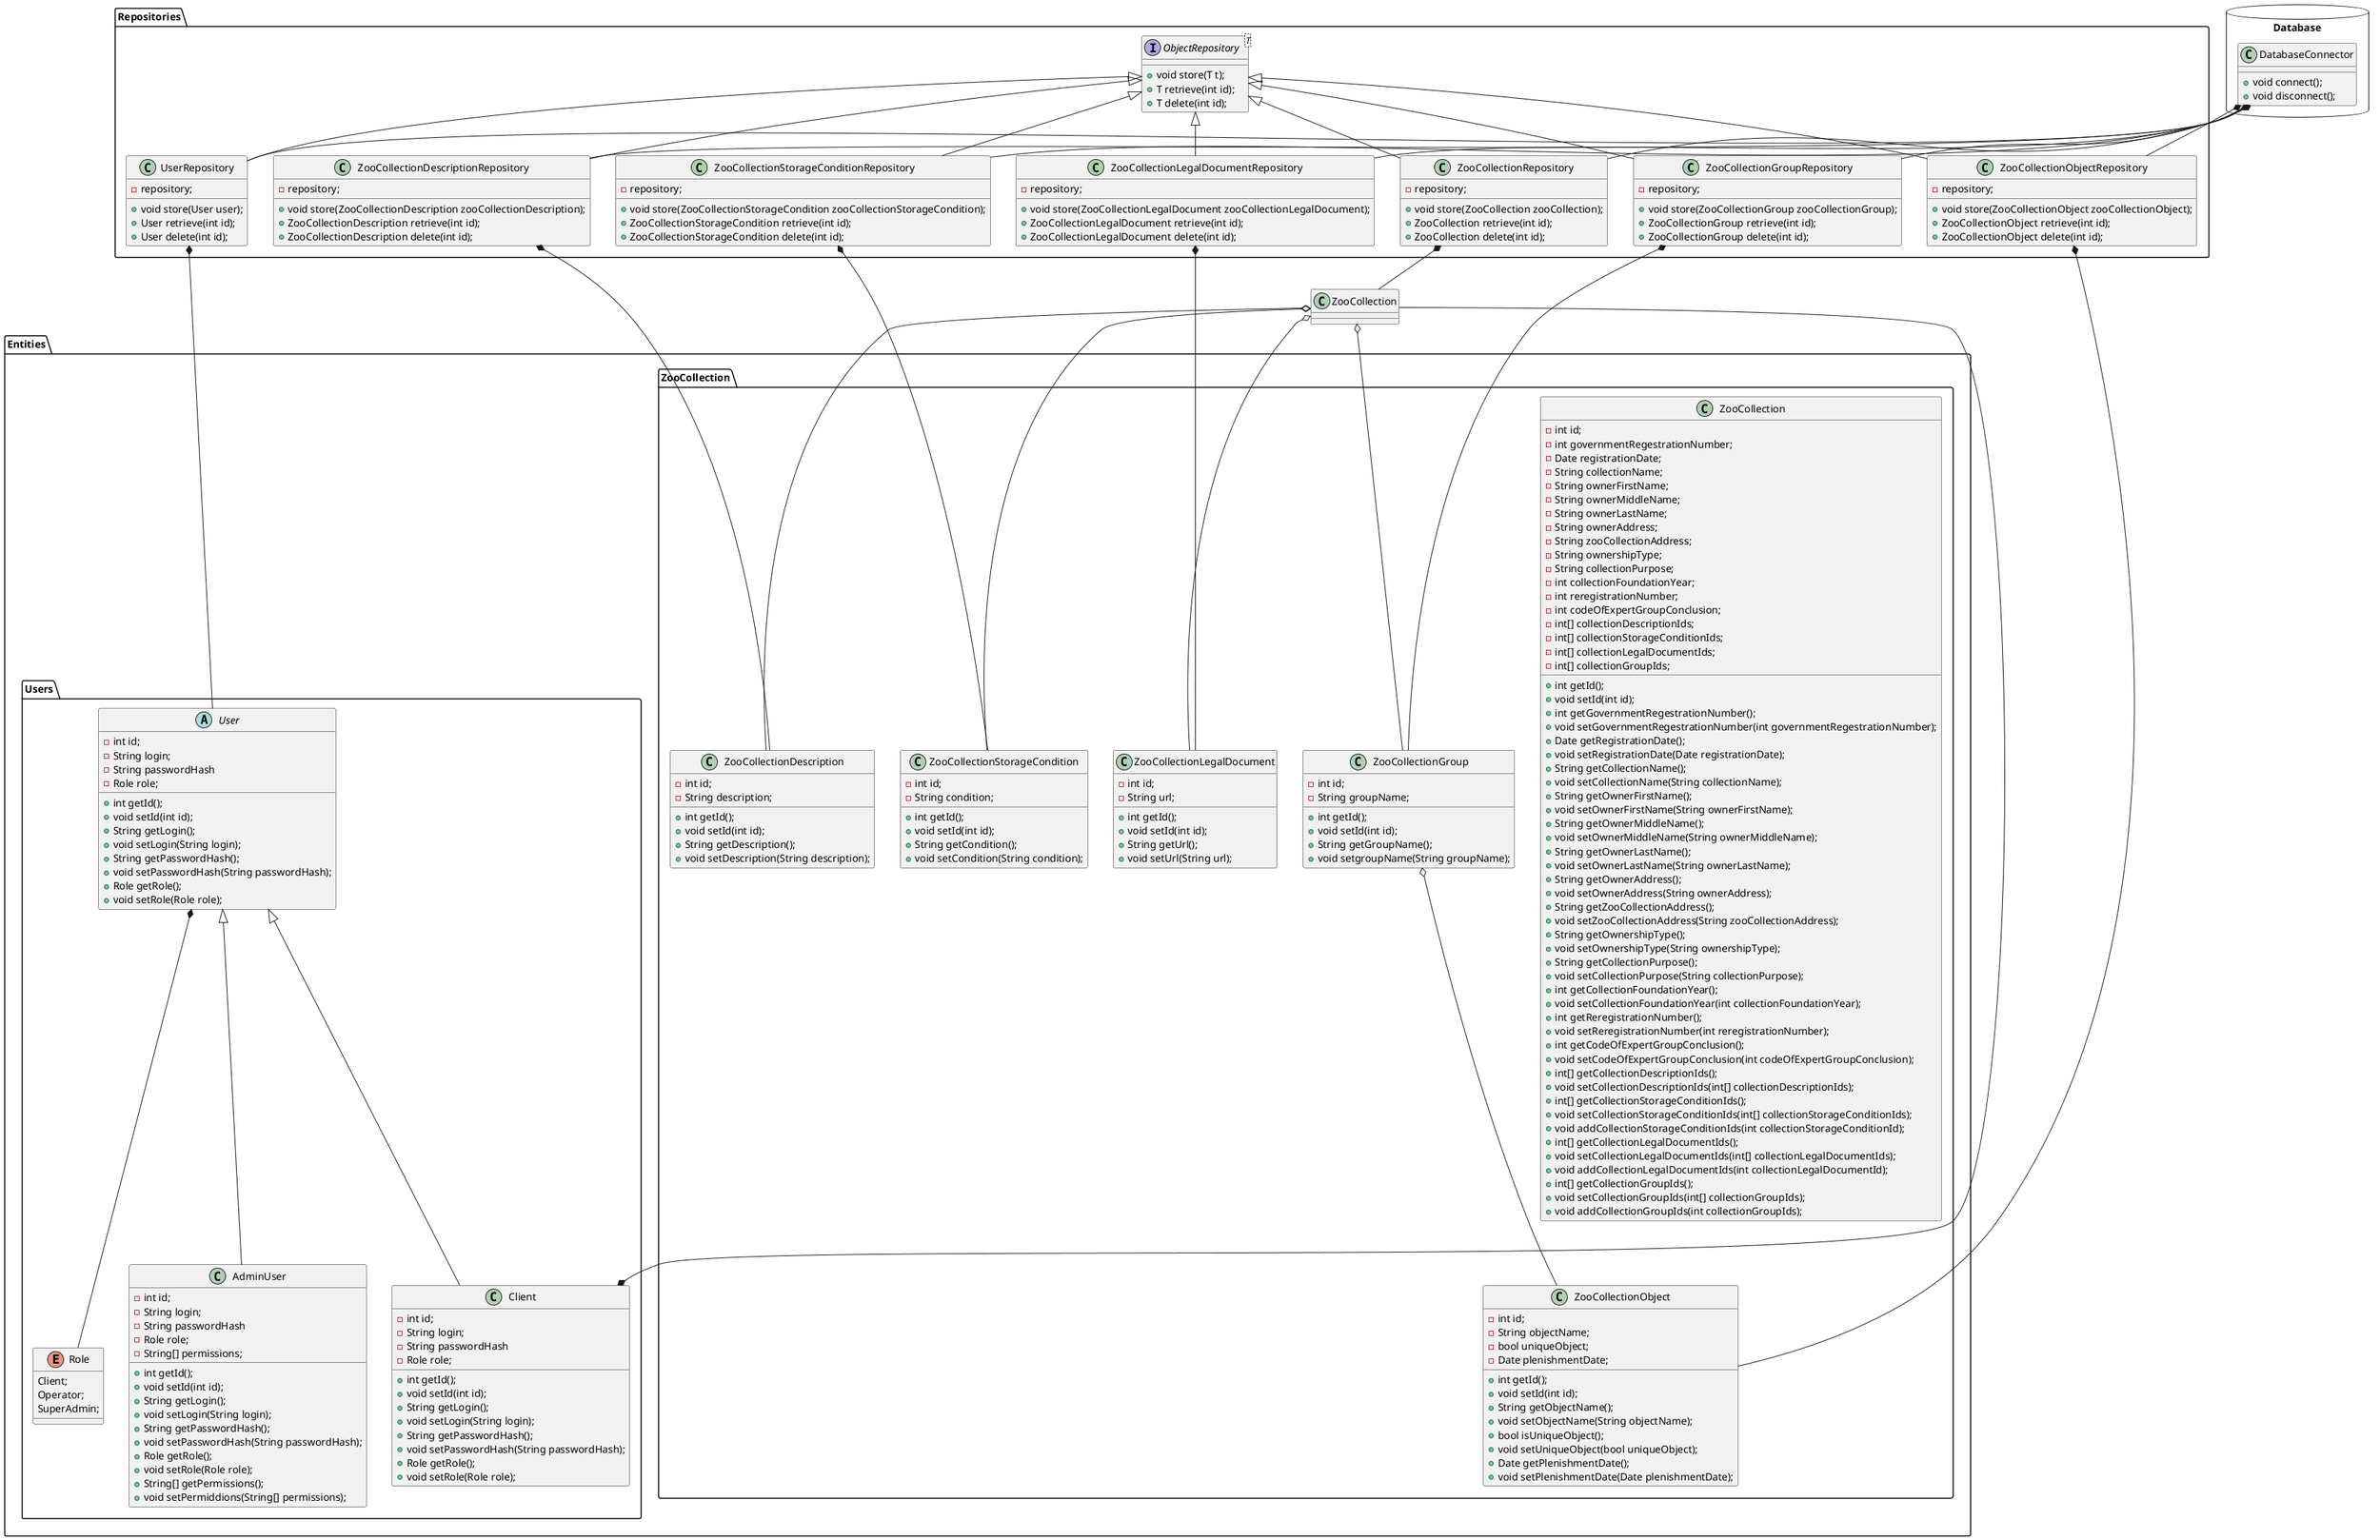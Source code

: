 @startuml
package Database <<Database>> {
	class DatabaseConnector {
    	+void connect();
        +void disconnect();
    }
}


package Entities {
	package ZooCollection {
        class ZooCollection {
        	-int id;
            -int governmentRegestrationNumber;
            -Date registrationDate;
            -String collectionName;
            -String ownerFirstName;
            -String ownerMiddleName;
            -String ownerLastName;
            -String ownerAddress;
            -String zooCollectionAddress;
            -String ownershipType;
            -String collectionPurpose;
            -int collectionFoundationYear;
            -int reregistrationNumber;
            -int codeOfExpertGroupConclusion;
            -int[] collectionDescriptionIds;
            -int[] collectionStorageConditionIds;
            -int[] collectionLegalDocumentIds;
            -int[] collectionGroupIds;
            
            +int getId();
            +void setId(int id);
            +int getGovernmentRegestrationNumber();
            +void setGovernmentRegestrationNumber(int governmentRegestrationNumber);
            +Date getRegistrationDate();
            +void setRegistrationDate(Date registrationDate);
            +String getCollectionName();
            +void setCollectionName(String collectionName);
            +String getOwnerFirstName();
            +void setOwnerFirstName(String ownerFirstName);
            +String getOwnerMiddleName();
            +void setOwnerMiddleName(String ownerMiddleName);
            +String getOwnerLastName();
            +void setOwnerLastName(String ownerLastName);
            +String getOwnerAddress();
            +void setOwnerAddress(String ownerAddress);
            +String getZooCollectionAddress();
            +void setZooCollectionAddress(String zooCollectionAddress);
            +String getOwnershipType();
            +void setOwnershipType(String ownershipType);
            +String getCollectionPurpose();
            +void setCollectionPurpose(String collectionPurpose);
            +int getCollectionFoundationYear();
            +void setCollectionFoundationYear(int collectionFoundationYear);
            +int getReregistrationNumber();
            +void setReregistrationNumber(int reregistrationNumber);
            +int getCodeOfExpertGroupConclusion();
            +void setCodeOfExpertGroupConclusion(int codeOfExpertGroupConclusion);
            +int[] getCollectionDescriptionIds();
            +void setCollectionDescriptionIds(int[] collectionDescriptionIds);
            +int[] getCollectionStorageConditionIds();
            +void setCollectionStorageConditionIds(int[] collectionStorageConditionIds);
            +void addCollectionStorageConditionIds(int collectionStorageConditionId);
            +int[] getCollectionLegalDocumentIds();
            +void setCollectionLegalDocumentIds(int[] collectionLegalDocumentIds);
            +void addCollectionLegalDocumentIds(int collectionLegalDocumentId);
            +int[] getCollectionGroupIds();
            +void setCollectionGroupIds(int[] collectionGroupIds);
            +void addCollectionGroupIds(int collectionGroupIds);
        }
        class ZooCollectionDescription {
        	-int id;
            -String description;
            +int getId();
            +void setId(int id);
            +String getDescription();
            +void setDescription(String description);
        }
        class ZooCollectionStorageCondition {
        	-int id;
            -String condition;
            +int getId();
            +void setId(int id);
            +String getCondition();
            +void setCondition(String condition);
        }
        class ZooCollectionLegalDocument {
        	-int id;
            -String url;
            +int getId();
            +void setId(int id);
            +String getUrl();
            +void setUrl(String url);
        }
        class ZooCollectionGroup {
        	-int id;
            -String groupName;
            +int getId();
            +void setId(int id);
            +String getGroupName();
            +void setgroupName(String groupName);
        }
        class ZooCollectionObject {
        	-int id;
            -String objectName;
            -bool uniqueObject;
            -Date plenishmentDate;
            +int getId();
            +void setId(int id);
            +String getObjectName();
            +void setObjectName(String objectName);
            +bool isUniqueObject();
            +void setUniqueObject(bool uniqueObject);
            +Date getPlenishmentDate();
            +void setPlenishmentDate(Date plenishmentDate);
        }
    }
    package Users {
    	enum Role {
        	Client;
            Operator;
            SuperAdmin;
        }
        abstract User {
        	-int id;
        	-String login;
            -String passwordHash
            -Role role;
            
            +int getId();
            +void setId(int id);
            +String getLogin();
            +void setLogin(String login);
            +String getPasswordHash();
            +void setPasswordHash(String passwordHash);
            +Role getRole();
            +void setRole(Role role);
        }
        class AdminUser {
        	-int id;
        	-String login;
            -String passwordHash
            -Role role;
            -String[] permissions;
            
            +int getId();
            +void setId(int id);
            +String getLogin();
            +void setLogin(String login);
            +String getPasswordHash();
            +void setPasswordHash(String passwordHash);
            +Role getRole();
            +void setRole(Role role);
            +String[] getPermissions();
            +void setPermiddions(String[] permissions);
        }
        class Client {
        	-int id;
        	-String login;
            -String passwordHash
            -Role role;
            
            +int getId();
            +void setId(int id);
            +String getLogin();
            +void setLogin(String login);
            +String getPasswordHash();
            +void setPasswordHash(String passwordHash);
            +Role getRole();
            +void setRole(Role role);
        }
    }
}

package Repositories {
	interface ObjectRepository <T> {
    	+void store(T t);
        +T retrieve(int id);
        +T delete(int id);
    }
	class ZooCollectionRepository {
    	-repository;
    	+void store(ZooCollection zooCollection);
        +ZooCollection retrieve(int id);
        +ZooCollection delete(int id);
    }
    class ZooCollectionDescriptionRepository {
    	-repository;
        +void store(ZooCollectionDescription zooCollectionDescription);
        +ZooCollectionDescription retrieve(int id);
        +ZooCollectionDescription delete(int id);
    }
    class ZooCollectionStorageConditionRepository {
    	-repository;
        +void store(ZooCollectionStorageCondition zooCollectionStorageCondition);
        +ZooCollectionStorageCondition retrieve(int id);
        +ZooCollectionStorageCondition delete(int id);
    }
    class ZooCollectionLegalDocumentRepository {
    	-repository;
        +void store(ZooCollectionLegalDocument zooCollectionLegalDocument);
        +ZooCollectionLegalDocument retrieve(int id);
        +ZooCollectionLegalDocument delete(int id);
    }
    class ZooCollectionGroupRepository {
    	-repository;
        +void store(ZooCollectionGroup zooCollectionGroup);
        +ZooCollectionGroup retrieve(int id);
        +ZooCollectionGroup delete(int id);
    }
    class ZooCollectionObjectRepository {
    	-repository;
        +void store(ZooCollectionObject zooCollectionObject);
        +ZooCollectionObject retrieve(int id);
        +ZooCollectionObject delete(int id);
    }
    class UserRepository {
    	-repository;
        +void store(User user);
        +User retrieve(int id);
        +User delete(int id);
    }
}
ObjectRepository <|-- ZooCollectionRepository
ObjectRepository <|-- ZooCollectionDescriptionRepository
ObjectRepository <|-- ZooCollectionStorageConditionRepository
ObjectRepository <|-- ZooCollectionLegalDocumentRepository
ObjectRepository <|-- ZooCollectionGroupRepository
ObjectRepository <|-- ZooCollectionObjectRepository
ObjectRepository <|-- UserRepository

ZooCollectionRepository *-- ZooCollection
DatabaseConnector *== ZooCollectionRepository

ZooCollectionDescriptionRepository *-- ZooCollectionDescription
DatabaseConnector *== ZooCollectionDescriptionRepository

ZooCollectionStorageConditionRepository *-- ZooCollectionStorageCondition
DatabaseConnector *== ZooCollectionStorageConditionRepository

ZooCollectionLegalDocumentRepository *-- ZooCollectionLegalDocument
DatabaseConnector *== ZooCollectionLegalDocumentRepository

ZooCollectionGroupRepository *-- ZooCollectionGroup
DatabaseConnector *== ZooCollectionGroupRepository

ZooCollectionObjectRepository *-- ZooCollectionObject
DatabaseConnector *== ZooCollectionObjectRepository

UserRepository *-- User
DatabaseConnector *== UserRepository

ZooCollection o-- ZooCollectionDescription
ZooCollection o-- ZooCollectionStorageCondition
ZooCollection o-- ZooCollectionLegalDocument
ZooCollection o-- ZooCollectionGroup
ZooCollectionGroup o-- ZooCollectionObject


User *-- Role
User <|-- AdminUser
User <|-- Client
Client *-- ZooCollection
@enduml
